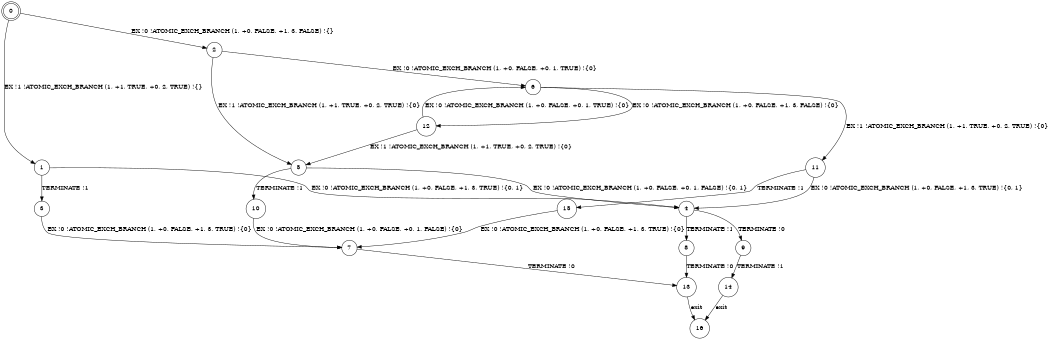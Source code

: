 digraph BCG {
size = "7, 10.5";
center = TRUE;
node [shape = circle];
0 [peripheries = 2];
0 -> 1 [label = "EX !1 !ATOMIC_EXCH_BRANCH (1, +1, TRUE, +0, 2, TRUE) !{}"];
0 -> 2 [label = "EX !0 !ATOMIC_EXCH_BRANCH (1, +0, FALSE, +1, 3, FALSE) !{}"];
1 -> 3 [label = "TERMINATE !1"];
1 -> 4 [label = "EX !0 !ATOMIC_EXCH_BRANCH (1, +0, FALSE, +1, 3, TRUE) !{0, 1}"];
2 -> 5 [label = "EX !1 !ATOMIC_EXCH_BRANCH (1, +1, TRUE, +0, 2, TRUE) !{0}"];
2 -> 6 [label = "EX !0 !ATOMIC_EXCH_BRANCH (1, +0, FALSE, +0, 1, TRUE) !{0}"];
3 -> 7 [label = "EX !0 !ATOMIC_EXCH_BRANCH (1, +0, FALSE, +1, 3, TRUE) !{0}"];
4 -> 8 [label = "TERMINATE !1"];
4 -> 9 [label = "TERMINATE !0"];
5 -> 10 [label = "TERMINATE !1"];
5 -> 4 [label = "EX !0 !ATOMIC_EXCH_BRANCH (1, +0, FALSE, +0, 1, FALSE) !{0, 1}"];
6 -> 11 [label = "EX !1 !ATOMIC_EXCH_BRANCH (1, +1, TRUE, +0, 2, TRUE) !{0}"];
6 -> 12 [label = "EX !0 !ATOMIC_EXCH_BRANCH (1, +0, FALSE, +1, 3, FALSE) !{0}"];
7 -> 13 [label = "TERMINATE !0"];
8 -> 13 [label = "TERMINATE !0"];
9 -> 14 [label = "TERMINATE !1"];
10 -> 7 [label = "EX !0 !ATOMIC_EXCH_BRANCH (1, +0, FALSE, +0, 1, FALSE) !{0}"];
11 -> 15 [label = "TERMINATE !1"];
11 -> 4 [label = "EX !0 !ATOMIC_EXCH_BRANCH (1, +0, FALSE, +1, 3, TRUE) !{0, 1}"];
12 -> 5 [label = "EX !1 !ATOMIC_EXCH_BRANCH (1, +1, TRUE, +0, 2, TRUE) !{0}"];
12 -> 6 [label = "EX !0 !ATOMIC_EXCH_BRANCH (1, +0, FALSE, +0, 1, TRUE) !{0}"];
13 -> 16 [label = "exit"];
14 -> 16 [label = "exit"];
15 -> 7 [label = "EX !0 !ATOMIC_EXCH_BRANCH (1, +0, FALSE, +1, 3, TRUE) !{0}"];
}
